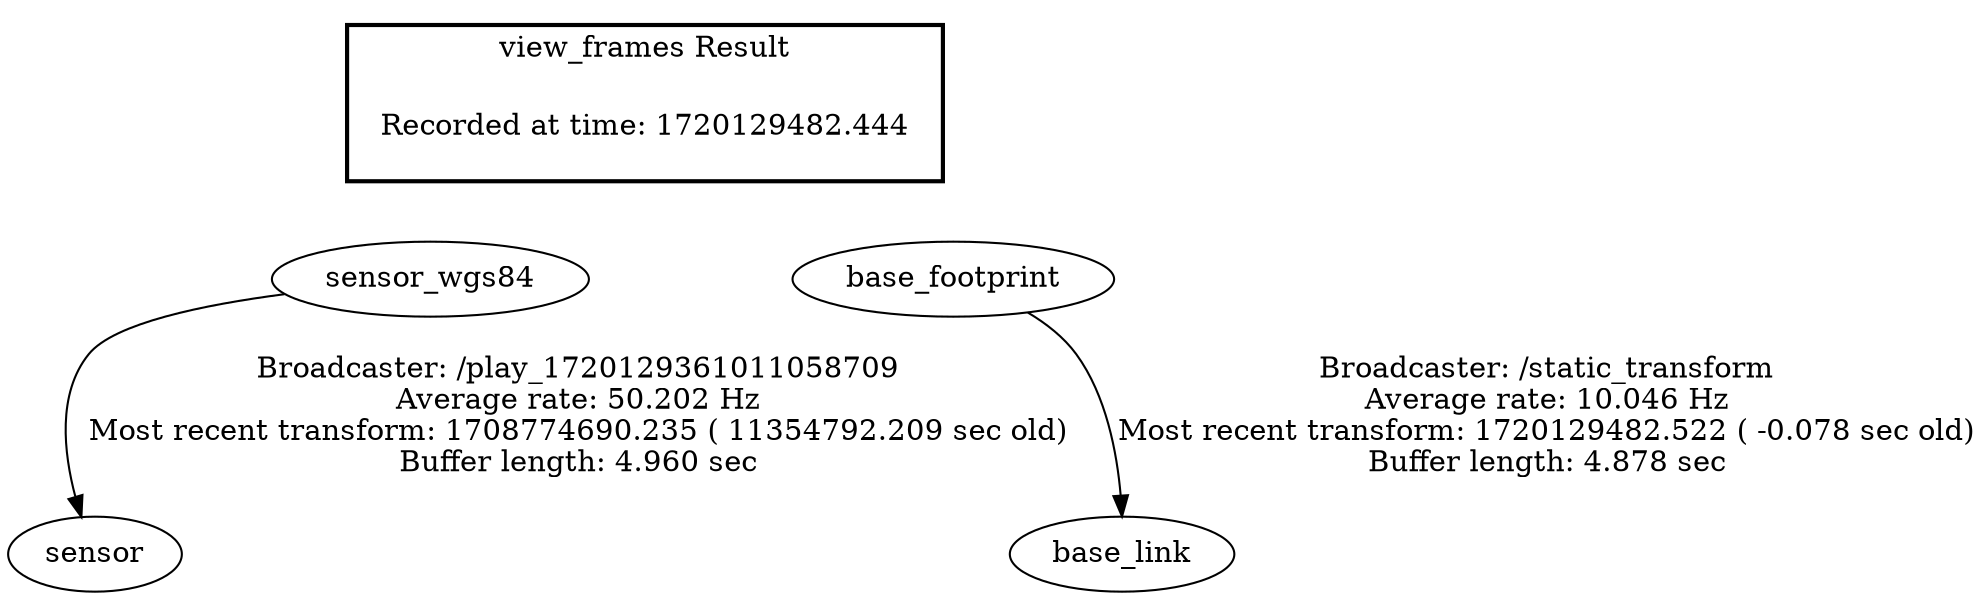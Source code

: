 digraph G {
"sensor_wgs84" -> "sensor"[label="Broadcaster: /play_1720129361011058709\nAverage rate: 50.202 Hz\nMost recent transform: 1708774690.235 ( 11354792.209 sec old)\nBuffer length: 4.960 sec\n"];
"base_footprint" -> "base_link"[label="Broadcaster: /static_transform\nAverage rate: 10.046 Hz\nMost recent transform: 1720129482.522 ( -0.078 sec old)\nBuffer length: 4.878 sec\n"];
edge [style=invis];
 subgraph cluster_legend { style=bold; color=black; label ="view_frames Result";
"Recorded at time: 1720129482.444"[ shape=plaintext ] ;
 }->"sensor_wgs84";
edge [style=invis];
 subgraph cluster_legend { style=bold; color=black; label ="view_frames Result";
"Recorded at time: 1720129482.444"[ shape=plaintext ] ;
 }->"base_footprint";
}